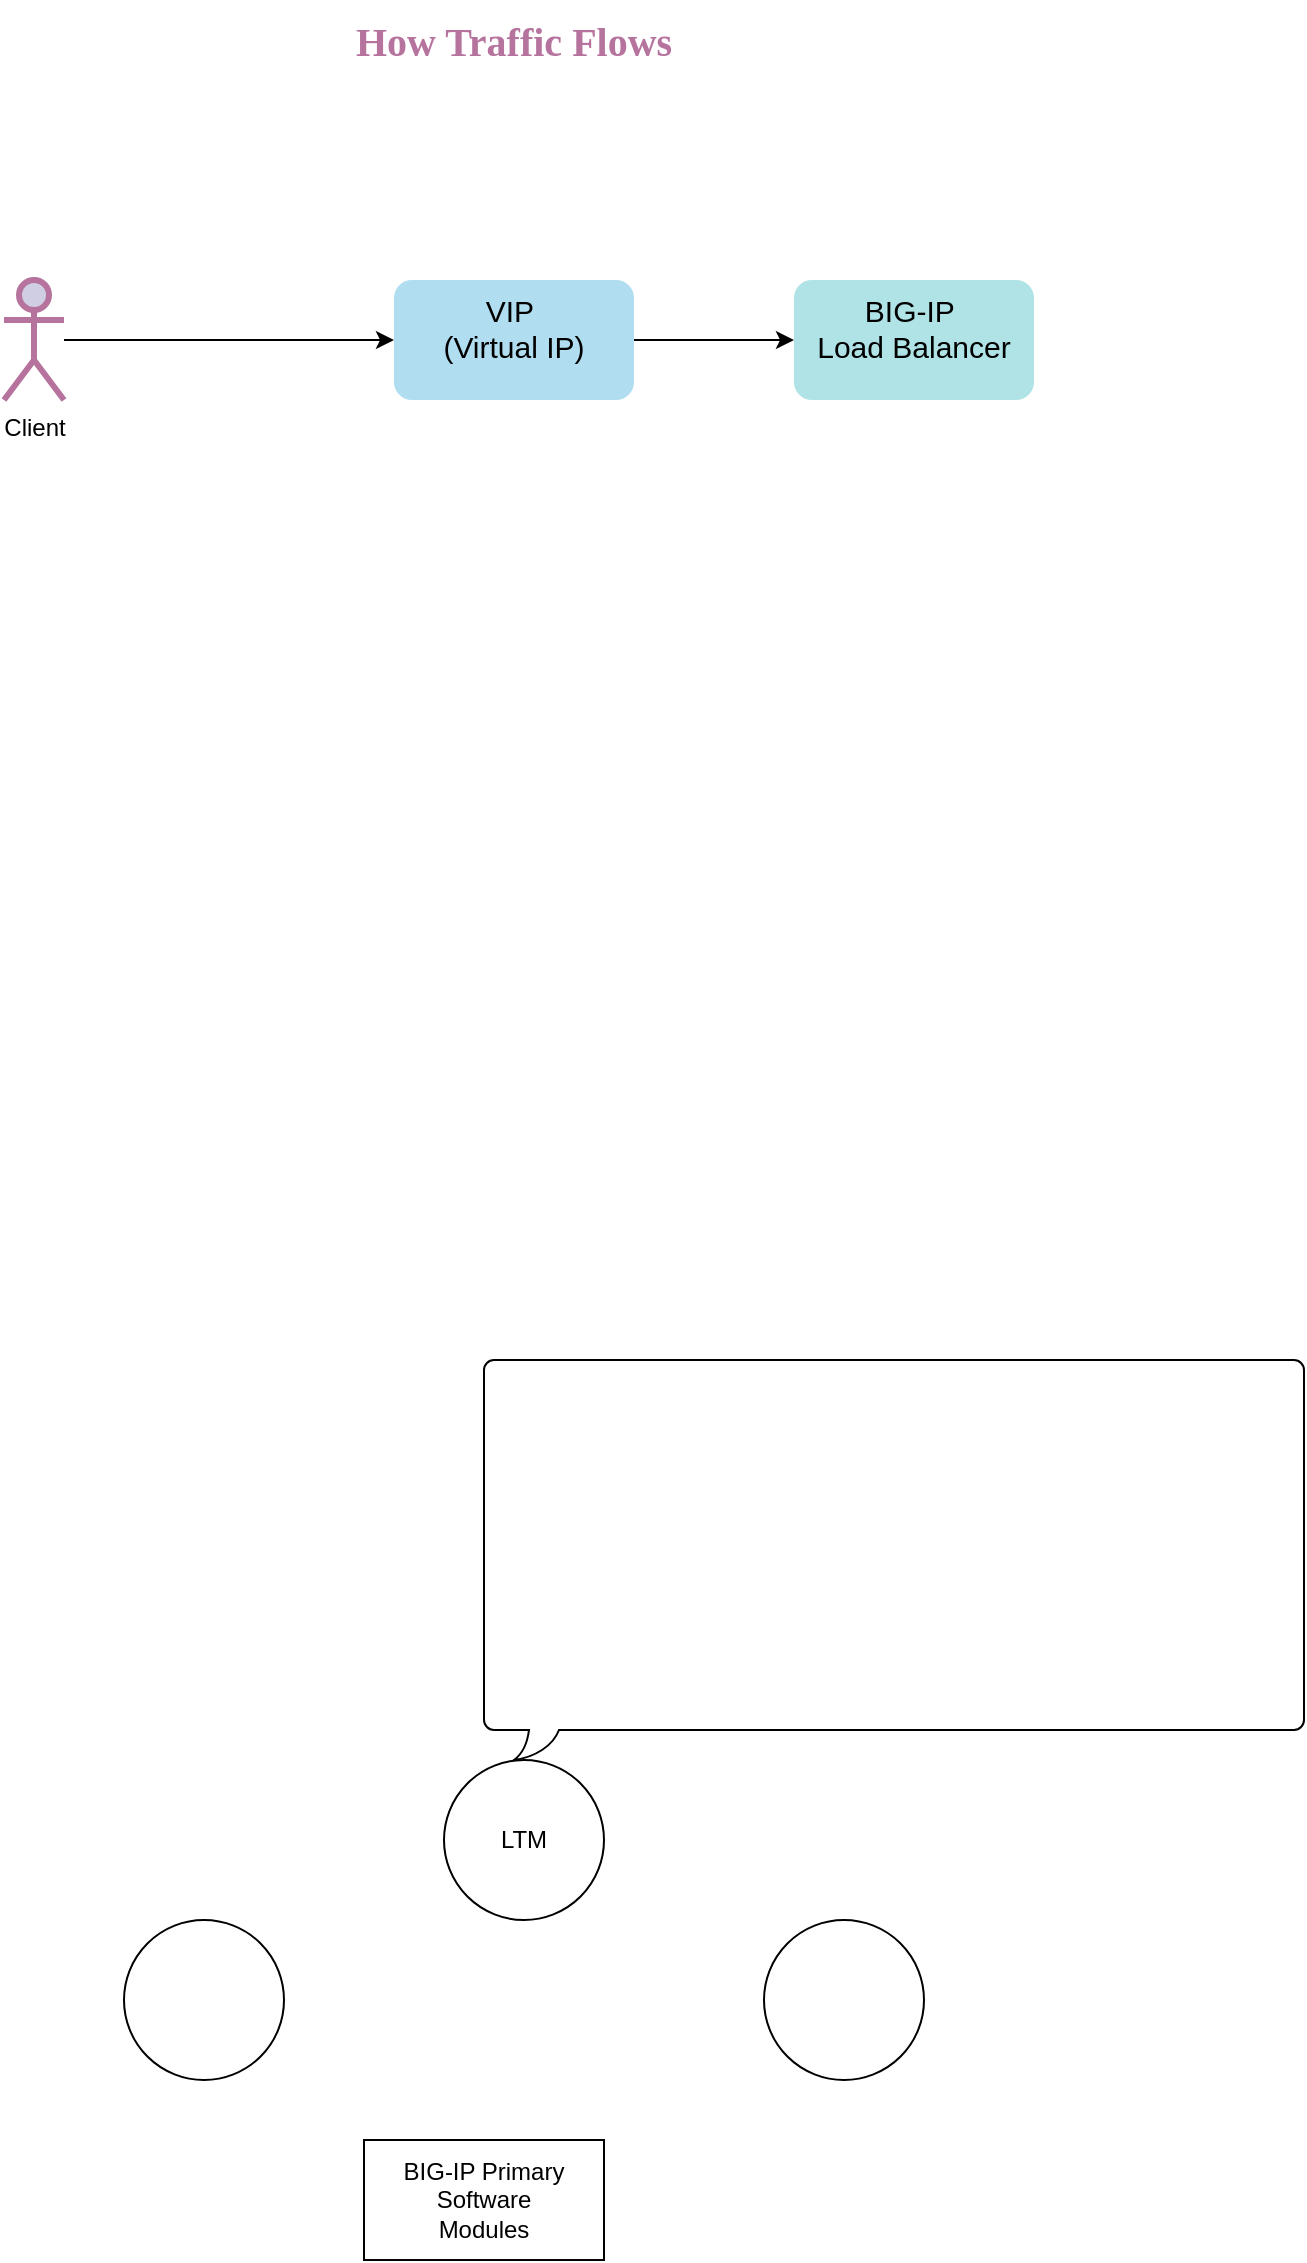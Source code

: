 <mxfile version="24.7.12">
  <diagram name="Page-1" id="MhYlX54lci603i3YfhTt">
    <mxGraphModel dx="1434" dy="1895" grid="1" gridSize="10" guides="1" tooltips="1" connect="1" arrows="1" fold="1" page="1" pageScale="1" pageWidth="850" pageHeight="1100" math="0" shadow="0">
      <root>
        <mxCell id="0" />
        <mxCell id="1" parent="0" />
        <mxCell id="WBg6txaAX7VrlYbttuFp-1" value="" style="ellipse;whiteSpace=wrap;html=1;aspect=fixed;" vertex="1" parent="1">
          <mxGeometry x="200" y="440" width="80" height="80" as="geometry" />
        </mxCell>
        <mxCell id="WBg6txaAX7VrlYbttuFp-2" value="BIG-IP Primary&lt;div&gt;Software&lt;/div&gt;&lt;div&gt;Modules&lt;/div&gt;" style="rounded=0;whiteSpace=wrap;html=1;" vertex="1" parent="1">
          <mxGeometry x="320" y="550" width="120" height="60" as="geometry" />
        </mxCell>
        <mxCell id="WBg6txaAX7VrlYbttuFp-3" value="LTM" style="ellipse;whiteSpace=wrap;html=1;aspect=fixed;" vertex="1" parent="1">
          <mxGeometry x="360" y="360" width="80" height="80" as="geometry" />
        </mxCell>
        <mxCell id="WBg6txaAX7VrlYbttuFp-4" value="" style="ellipse;whiteSpace=wrap;html=1;aspect=fixed;" vertex="1" parent="1">
          <mxGeometry x="520" y="440" width="80" height="80" as="geometry" />
        </mxCell>
        <mxCell id="WBg6txaAX7VrlYbttuFp-5" value="" style="whiteSpace=wrap;html=1;shape=mxgraph.basic.roundRectCallout;dx=30;dy=15;size=5;boundedLbl=1;" vertex="1" parent="1">
          <mxGeometry x="380" y="160" width="410" height="200" as="geometry" />
        </mxCell>
        <mxCell id="WBg6txaAX7VrlYbttuFp-7" value="&lt;b&gt;&lt;font color=&quot;#b5739d&quot; face=&quot;Verdana&quot; style=&quot;font-size: 20px;&quot;&gt;How Traffic Flows&lt;/font&gt;&lt;/b&gt;" style="text;html=1;align=center;verticalAlign=middle;whiteSpace=wrap;rounded=0;" vertex="1" parent="1">
          <mxGeometry x="190" y="-520" width="410" height="40" as="geometry" />
        </mxCell>
        <mxCell id="WBg6txaAX7VrlYbttuFp-11" value="" style="edgeStyle=orthogonalEdgeStyle;rounded=0;orthogonalLoop=1;jettySize=auto;html=1;" edge="1" parent="1" source="WBg6txaAX7VrlYbttuFp-8" target="WBg6txaAX7VrlYbttuFp-10">
          <mxGeometry relative="1" as="geometry" />
        </mxCell>
        <mxCell id="WBg6txaAX7VrlYbttuFp-8" value="Client" style="shape=umlActor;verticalLabelPosition=bottom;verticalAlign=top;html=1;outlineConnect=0;fillColor=#d0cee2;strokeColor=#B5739D;strokeWidth=3;" vertex="1" parent="1">
          <mxGeometry x="140" y="-380" width="30" height="60" as="geometry" />
        </mxCell>
        <mxCell id="WBg6txaAX7VrlYbttuFp-13" value="" style="edgeStyle=orthogonalEdgeStyle;rounded=0;orthogonalLoop=1;jettySize=auto;html=1;" edge="1" parent="1" source="WBg6txaAX7VrlYbttuFp-10" target="WBg6txaAX7VrlYbttuFp-12">
          <mxGeometry relative="1" as="geometry" />
        </mxCell>
        <mxCell id="WBg6txaAX7VrlYbttuFp-10" value="&lt;font style=&quot;font-size: 15px;&quot;&gt;VIP&amp;nbsp;&lt;/font&gt;&lt;div&gt;&lt;font style=&quot;font-size: 15px;&quot;&gt;(Virtual IP)&lt;/font&gt;&lt;/div&gt;" style="rounded=1;whiteSpace=wrap;html=1;verticalAlign=top;fillColor=#b1ddf0;strokeColor=none;strokeWidth=3;" vertex="1" parent="1">
          <mxGeometry x="335" y="-380" width="120" height="60" as="geometry" />
        </mxCell>
        <mxCell id="WBg6txaAX7VrlYbttuFp-12" value="&lt;font style=&quot;font-size: 15px;&quot;&gt;BIG-IP&amp;nbsp;&lt;/font&gt;&lt;div style=&quot;font-size: 15px;&quot;&gt;&lt;font style=&quot;font-size: 15px;&quot;&gt;Load Balancer&lt;/font&gt;&lt;/div&gt;" style="rounded=1;whiteSpace=wrap;html=1;verticalAlign=top;fillColor=#b0e3e6;strokeColor=none;" vertex="1" parent="1">
          <mxGeometry x="535" y="-380" width="120" height="60" as="geometry" />
        </mxCell>
      </root>
    </mxGraphModel>
  </diagram>
</mxfile>
